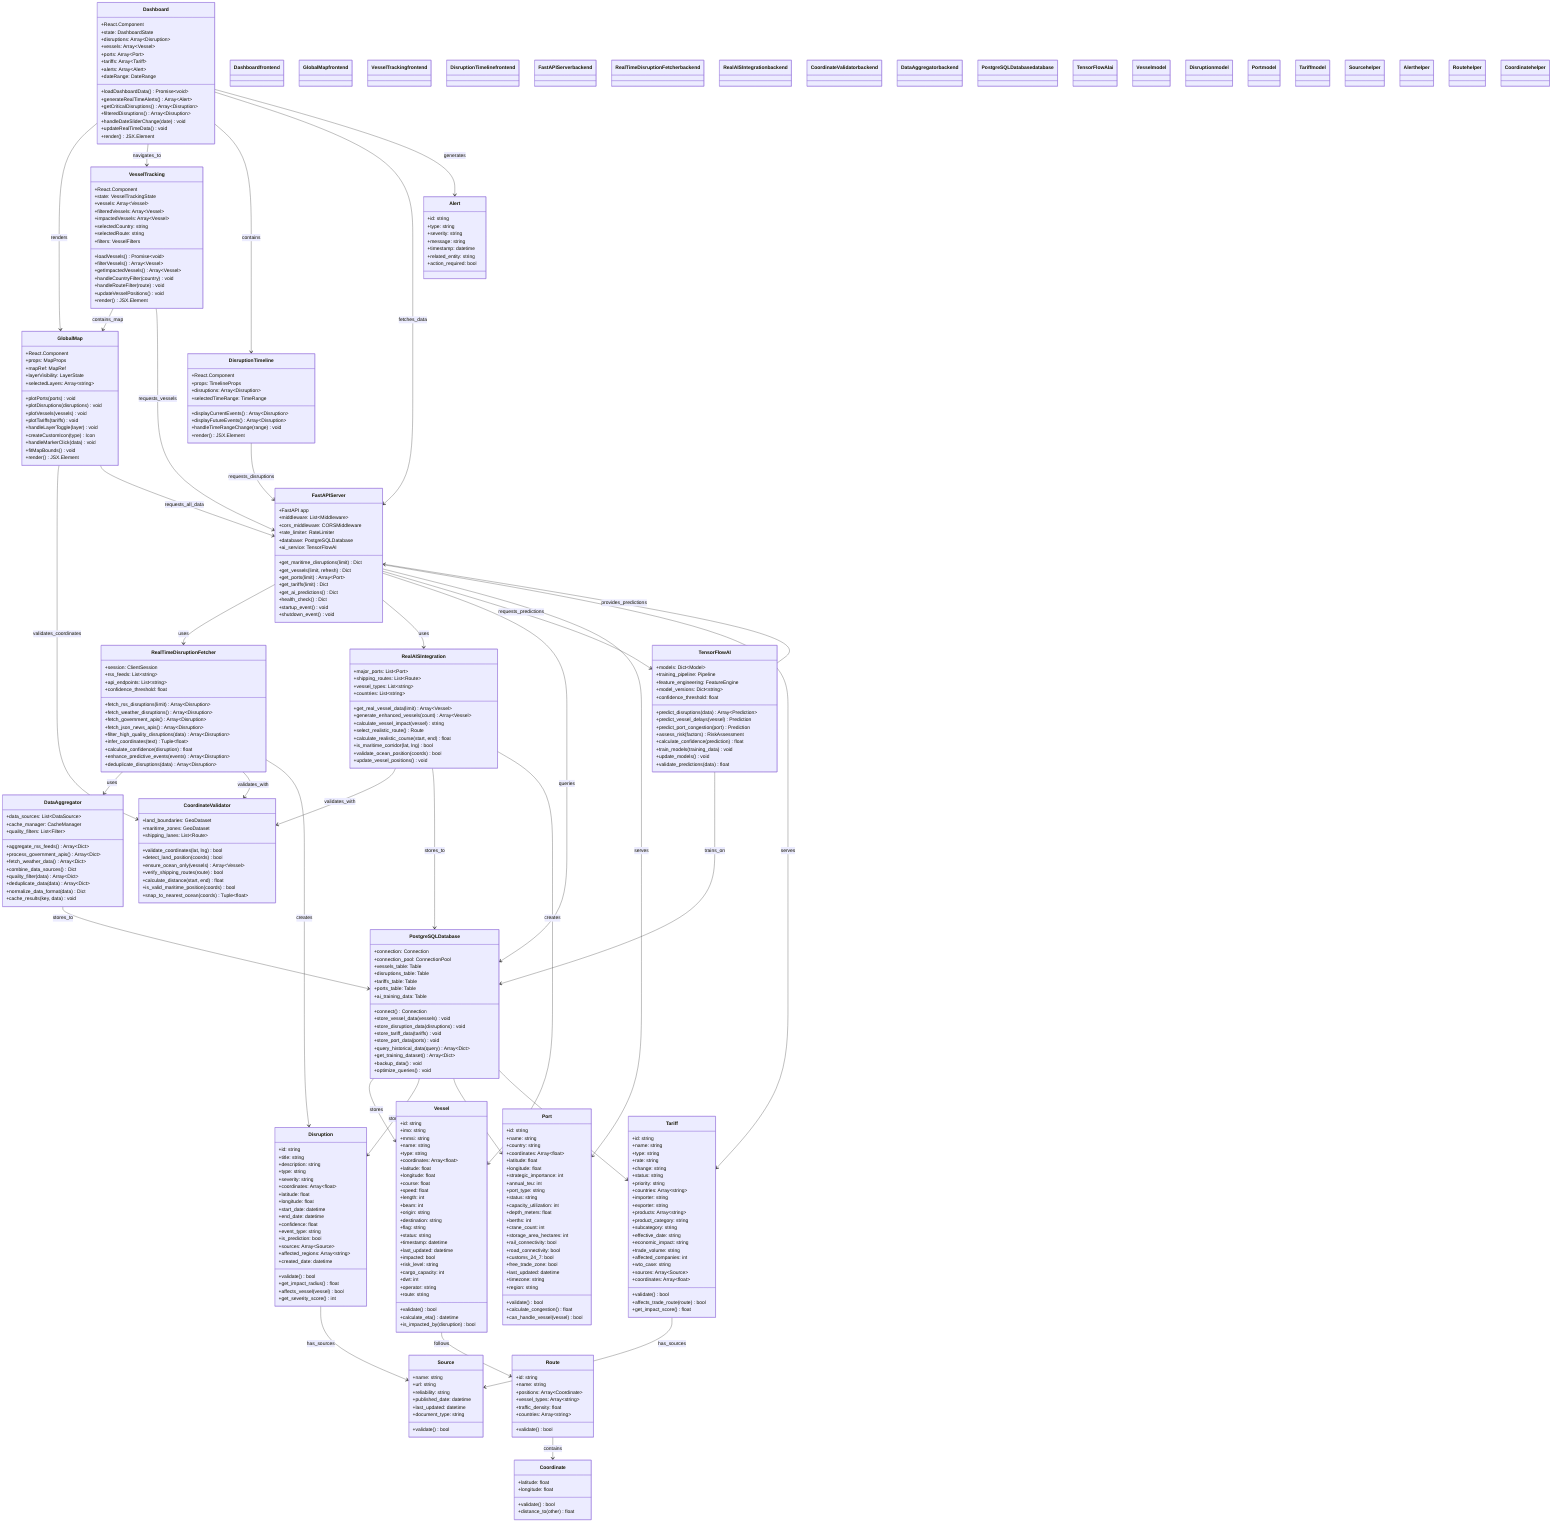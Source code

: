 classDiagram
    %% Frontend React Components
    class Dashboard {
        +React.Component
        +state: DashboardState
        +disruptions: Array~Disruption~
        +vessels: Array~Vessel~
        +ports: Array~Port~
        +tariffs: Array~Tariff~
        +alerts: Array~Alert~
        +dateRange: DateRange
        +loadDashboardData() Promise~void~
        +generateRealTimeAlerts() Array~Alert~
        +getCriticalDisruptions() Array~Disruption~
        +filteredDisruptions() Array~Disruption~
        +handleDateSliderChange(date) void
        +updateRealTimeData() void
        +render() JSX.Element
    }
    
    class GlobalMap {
        +React.Component
        +props: MapProps
        +mapRef: MapRef
        +layerVisibility: LayerState
        +selectedLayers: Array~string~
        +plotPorts(ports) void
        +plotDisruptions(disruptions) void
        +plotVessels(vessels) void
        +plotTariffs(tariffs) void
        +handleLayerToggle(layer) void
        +createCustomIcon(type) Icon
        +handleMarkerClick(data) void
        +fitMapBounds() void
        +render() JSX.Element
    }
    
    class VesselTracking {
        +React.Component
        +state: VesselTrackingState
        +vessels: Array~Vessel~
        +filteredVessels: Array~Vessel~
        +impactedVessels: Array~Vessel~
        +selectedCountry: string
        +selectedRoute: string
        +filters: VesselFilters
        +loadVessels() Promise~void~
        +filterVessels() Array~Vessel~
        +getImpactedVessels() Array~Vessel~
        +handleCountryFilter(country) void
        +handleRouteFilter(route) void
        +updateVesselPositions() void
        +render() JSX.Element
    }
    
    class DisruptionTimeline {
        +React.Component
        +props: TimelineProps
        +disruptions: Array~Disruption~
        +selectedTimeRange: TimeRange
        +displayCurrentEvents() Array~Disruption~
        +displayFutureEvents() Array~Disruption~
        +handleTimeRangeChange(range) void
        +render() JSX.Element
    }
    
    %% Backend FastAPI Server
    class FastAPIServer {
        +FastAPI app
        +middleware: List~Middleware~
        +cors_middleware: CORSMiddleware
        +rate_limiter: RateLimiter
        +database: PostgreSQLDatabase
        +ai_service: TensorFlowAI
        +get_maritime_disruptions(limit) Dict
        +get_vessels(limit, refresh) Dict
        +get_ports(limit) Array~Port~
        +get_tariffs(limit) Dict
        +get_ai_predictions() Dict
        +health_check() Dict
        +startup_event() void
        +shutdown_event() void
    }
    
    %% Data Processing Services
    class RealTimeDisruptionFetcher {
        +session: ClientSession
        +rss_feeds: List~string~
        +api_endpoints: List~string~
        +confidence_threshold: float
        +fetch_rss_disruptions(limit) Array~Disruption~
        +fetch_weather_disruptions() Array~Disruption~
        +fetch_government_apis() Array~Disruption~
        +fetch_json_news_apis() Array~Disruption~
        +filter_high_quality_disruptions(data) Array~Disruption~
        +infer_coordinates(text) Tuple~float~
        +calculate_confidence(disruption) float
        +enhance_predictive_events(events) Array~Disruption~
        +deduplicate_disruptions(data) Array~Disruption~
    }
    
    class RealAISIntegration {
        +major_ports: List~Port~
        +shipping_routes: List~Route~
        +vessel_types: List~string~
        +countries: List~string~
        +get_real_vessel_data(limit) Array~Vessel~
        +generate_enhanced_vessels(count) Array~Vessel~
        +calculate_vessel_impact(vessel) string
        +select_realistic_route() Route
        +calculate_realistic_course(start, end) float
        +is_maritime_corridor(lat, lng) bool
        +validate_ocean_position(coords) bool
        +update_vessel_positions() void
    }
    
    class CoordinateValidator {
        +land_boundaries: GeoDataset
        +maritime_zones: GeoDataset
        +shipping_lanes: List~Route~
        +validate_coordinates(lat, lng) bool
        +detect_land_position(coords) bool
        +ensure_ocean_only(vessels) Array~Vessel~
        +verify_shipping_routes(route) bool
        +calculate_distance(start, end) float
        +is_valid_maritime_position(coords) bool
        +snap_to_nearest_ocean(coords) Tuple~float~
    }
    
    class DataAggregator {
        +data_sources: List~DataSource~
        +cache_manager: CacheManager
        +quality_filters: List~Filter~
        +aggregate_rss_feeds() Array~Dict~
        +process_government_apis() Array~Dict~
        +fetch_weather_data() Array~Dict~
        +combine_data_sources() Dict
        +quality_filter(data) Array~Dict~
        +deduplicate_data(data) Array~Dict~
        +normalize_data_format(data) Dict
        +cache_results(key, data) void
    }
    
    %% Database Layer
    class PostgreSQLDatabase {
        +connection: Connection
        +connection_pool: ConnectionPool
        +vessels_table: Table
        +disruptions_table: Table
        +tariffs_table: Table
        +ports_table: Table
        +ai_training_data: Table
        +connect() Connection
        +store_vessel_data(vessels) void
        +store_disruption_data(disruptions) void
        +store_tariff_data(tariffs) void
        +store_port_data(ports) void
        +query_historical_data(query) Array~Dict~
        +get_training_dataset() Array~Dict~
        +backup_data() void
        +optimize_queries() void
    }
    
    %% AI/ML Components
    class TensorFlowAI {
        +models: Dict~Model~
        +training_pipeline: Pipeline
        +feature_engineering: FeatureEngine
        +model_versions: Dict~string~
        +confidence_threshold: float
        +predict_disruptions(data) Array~Prediction~
        +predict_vessel_delays(vessel) Prediction
        +predict_port_congestion(port) Prediction
        +assess_risk(factors) RiskAssessment
        +calculate_confidence(prediction) float
        +train_models(training_data) void
        +update_models() void
        +validate_predictions(data) float
    }
    
    %% Data Models
    class Vessel {
        +id: string
        +imo: string
        +mmsi: string
        +name: string
        +type: string
        +coordinates: Array~float~
        +latitude: float
        +longitude: float
        +course: float
        +speed: float
        +length: int
        +beam: int
        +origin: string
        +destination: string
        +flag: string
        +status: string
        +timestamp: datetime
        +last_updated: datetime
        +impacted: bool
        +risk_level: string
        +cargo_capacity: int
        +dwt: int
        +operator: string
        +route: string
        +validate() bool
        +calculate_eta() datetime
        +is_impacted_by(disruption) bool
    }
    
    class Disruption {
        +id: string
        +title: string
        +description: string
        +type: string
        +severity: string
        +coordinates: Array~float~
        +latitude: float
        +longitude: float
        +start_date: datetime
        +end_date: datetime
        +confidence: float
        +event_type: string
        +is_prediction: bool
        +sources: Array~Source~
        +affected_regions: Array~string~
        +created_date: datetime
        +validate() bool
        +get_impact_radius() float
        +affects_vessel(vessel) bool
        +get_severity_score() int
    }
    
    class Port {
        +id: string
        +name: string
        +country: string
        +coordinates: Array~float~
        +latitude: float
        +longitude: float
        +strategic_importance: int
        +annual_teu: int
        +port_type: string
        +status: string
        +capacity_utilization: int
        +depth_meters: float
        +berths: int
        +crane_count: int
        +storage_area_hectares: int
        +rail_connectivity: bool
        +road_connectivity: bool
        +customs_24_7: bool
        +free_trade_zone: bool
        +last_updated: datetime
        +timezone: string
        +region: string
        +validate() bool
        +calculate_congestion() float
        +can_handle_vessel(vessel) bool
    }
    
    class Tariff {
        +id: string
        +name: string
        +type: string
        +rate: string
        +change: string
        +status: string
        +priority: string
        +countries: Array~string~
        +importer: string
        +exporter: string
        +products: Array~string~
        +product_category: string
        +subcategory: string
        +effective_date: string
        +economic_impact: string
        +trade_volume: string
        +affected_companies: int
        +wto_case: string
        +sources: Array~Source~
        +coordinates: Array~float~
        +validate() bool
        +affects_trade_route(route) bool
        +get_impact_score() float
    }
    
    class Source {
        +name: string
        +url: string
        +reliability: string
        +published_date: datetime
        +last_updated: datetime
        +document_type: string
        +validate() bool
    }
    
    %% Helper Classes
    class Alert {
        +id: string
        +type: string
        +severity: string
        +message: string
        +timestamp: datetime
        +related_entity: string
        +action_required: bool
    }
    
    class Route {
        +id: string
        +name: string
        +positions: Array~Coordinate~
        +vessel_types: Array~string~
        +traffic_density: float
        +countries: Array~string~
        +validate() bool
    }
    
    class Coordinate {
        +latitude: float
        +longitude: float
        +validate() bool
        +distance_to(other) float
    }
    
    %% Relationships - Frontend
    Dashboard --> GlobalMap : renders
    Dashboard --> VesselTracking : navigates_to
    Dashboard --> DisruptionTimeline : contains
    GlobalMap --> CoordinateValidator : validates_coordinates
    VesselTracking --> GlobalMap : contains_map
    
    %% Relationships - Frontend to Backend
    Dashboard --> FastAPIServer : fetches_data
    VesselTracking --> FastAPIServer : requests_vessels
    GlobalMap --> FastAPIServer : requests_all_data
    DisruptionTimeline --> FastAPIServer : requests_disruptions
    
    %% Relationships - Backend Services
    FastAPIServer --> RealTimeDisruptionFetcher : uses
    FastAPIServer --> RealAISIntegration : uses
    FastAPIServer --> PostgreSQLDatabase : queries
    FastAPIServer --> TensorFlowAI : requests_predictions
    
    %% Relationships - Data Processing
    RealTimeDisruptionFetcher --> DataAggregator : uses
    RealTimeDisruptionFetcher --> CoordinateValidator : validates_with
    RealAISIntegration --> CoordinateValidator : validates_with
    RealAISIntegration --> PostgreSQLDatabase : stores_to
    DataAggregator --> PostgreSQLDatabase : stores_to
    
    %% Relationships - AI/ML
    TensorFlowAI --> PostgreSQLDatabase : trains_on
    TensorFlowAI --> FastAPIServer : provides_predictions
    
    %% Relationships - Data Models
    RealAISIntegration --> Vessel : creates
    RealTimeDisruptionFetcher --> Disruption : creates
    FastAPIServer --> Port : serves
    FastAPIServer --> Tariff : serves
    Disruption --> Source : has_sources
    Tariff --> Source : has_sources
    Vessel --> Route : follows
    Route --> Coordinate : contains
    Dashboard --> Alert : generates
    
    %% Database Relationships
    PostgreSQLDatabase --> Vessel : stores
    PostgreSQLDatabase --> Disruption : stores
    PostgreSQLDatabase --> Port : stores
    PostgreSQLDatabase --> Tariff : stores
    
    %% Styling
    classDef frontend fill:#e3f2fd,stroke:#1976d2,stroke-width:2px
    classDef backend fill:#f3e5f5,stroke:#7b1fa2,stroke-width:2px
    classDef database fill:#fff3e0,stroke:#f57c00,stroke-width:2px
    classDef ai fill:#f1f8e9,stroke:#689f38,stroke-width:2px
    classDef model fill:#fce4ec,stroke:#c2185b,stroke-width:2px
    classDef helper fill:#f9fbe7,stroke:#827717,stroke-width:2px
    
    class Dashboard frontend
    class GlobalMap frontend
    class VesselTracking frontend
    class DisruptionTimeline frontend
    class FastAPIServer backend
    class RealTimeDisruptionFetcher backend
    class RealAISIntegration backend
    class CoordinateValidator backend
    class DataAggregator backend
    class PostgreSQLDatabase database
    class TensorFlowAI ai
    class Vessel model
    class Disruption model
    class Port model
    class Tariff model
    class Source helper
    class Alert helper
    class Route helper
    class Coordinate helper